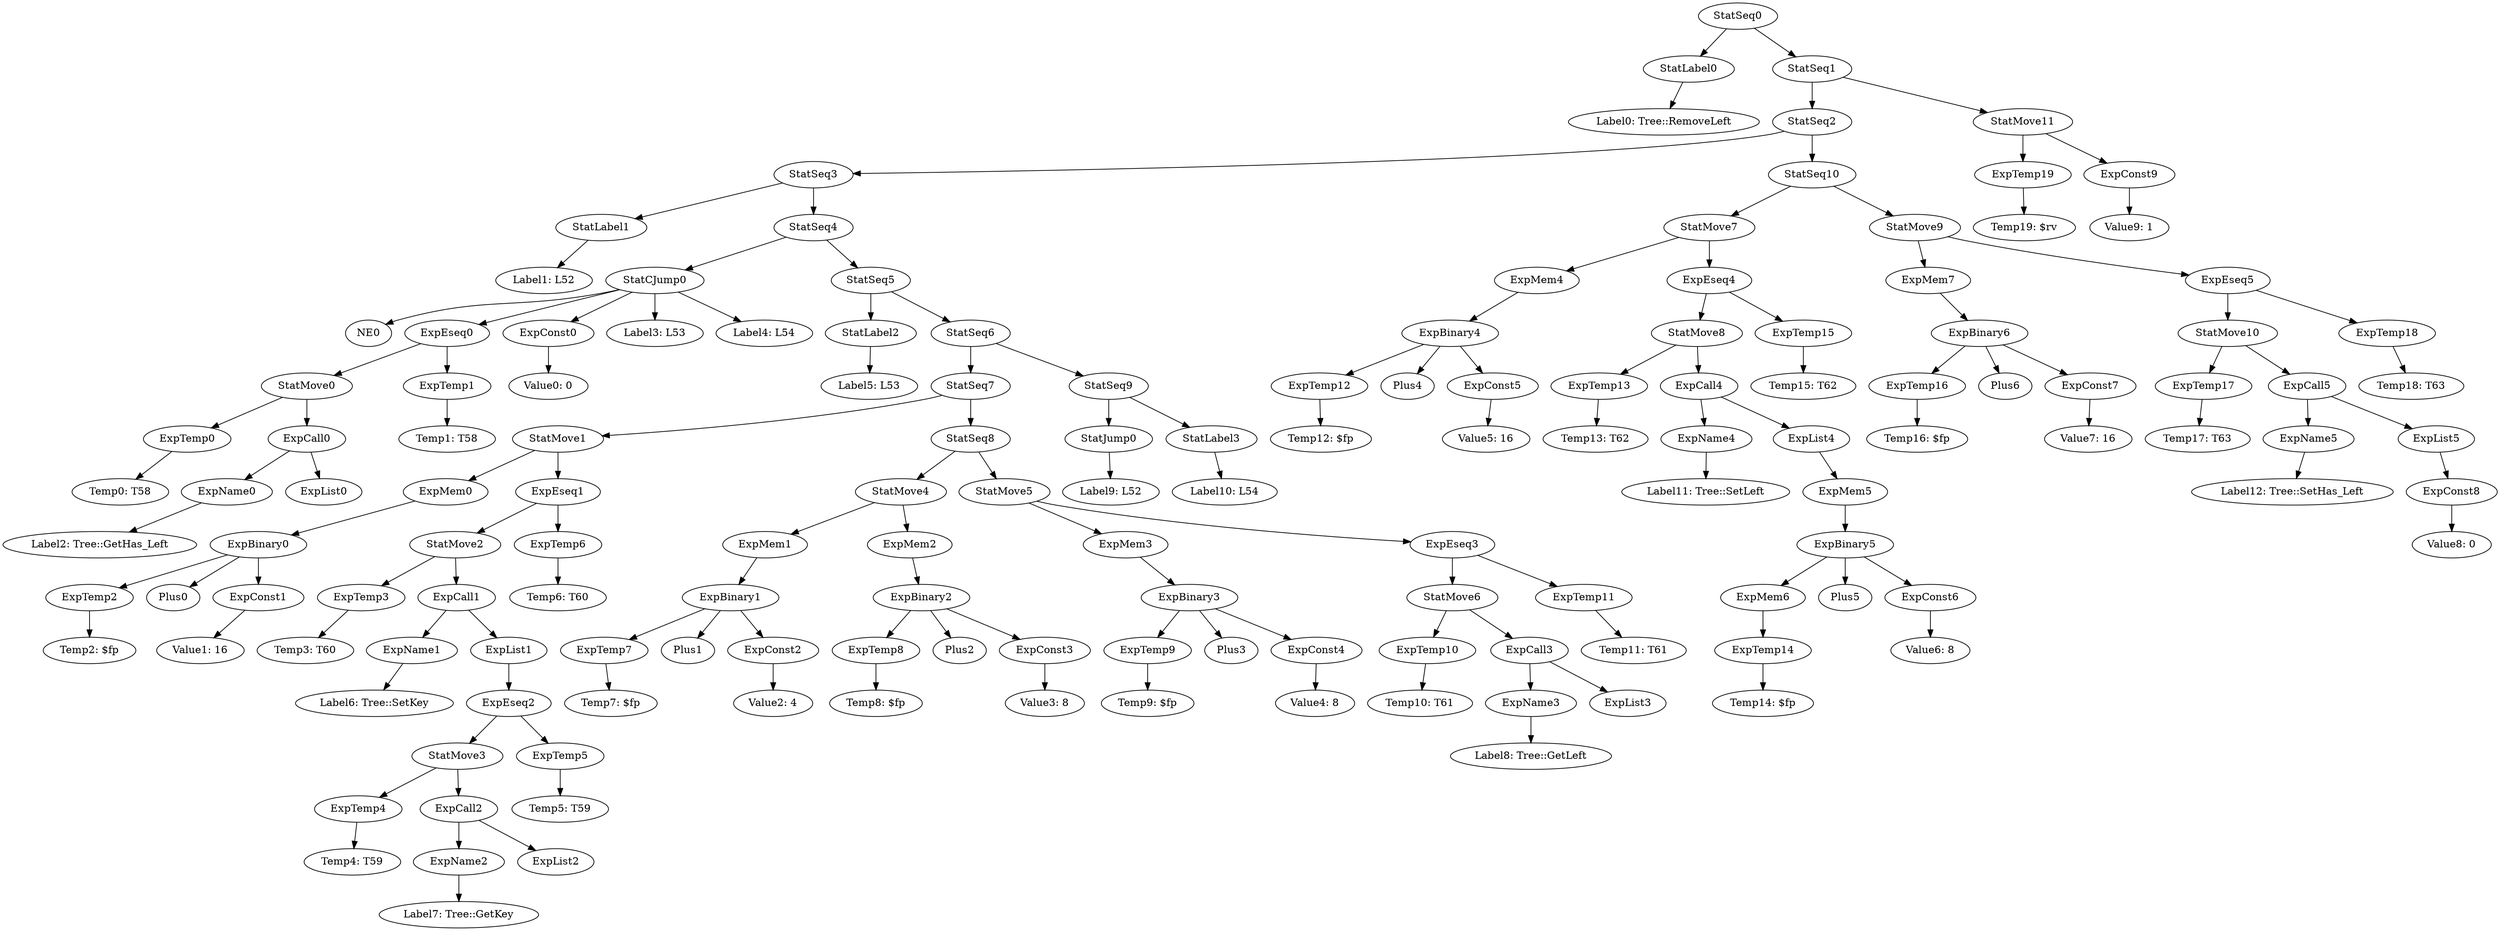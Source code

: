 digraph {
	ordering = out;
	StatSeq1 -> StatSeq2;
	StatSeq1 -> StatMove11;
	ExpEseq5 -> StatMove10;
	ExpEseq5 -> ExpTemp18;
	StatMove11 -> ExpTemp19;
	StatMove11 -> ExpConst9;
	ExpList5 -> ExpConst8;
	ExpCall5 -> ExpName5;
	ExpCall5 -> ExpList5;
	ExpTemp17 -> "Temp17: T63";
	StatMove9 -> ExpMem7;
	StatMove9 -> ExpEseq5;
	ExpConst7 -> "Value7: 16";
	ExpBinary6 -> ExpTemp16;
	ExpBinary6 -> Plus6;
	ExpBinary6 -> ExpConst7;
	ExpTemp16 -> "Temp16: $fp";
	ExpConst9 -> "Value9: 1";
	ExpBinary5 -> ExpMem6;
	ExpBinary5 -> Plus5;
	ExpBinary5 -> ExpConst6;
	ExpMem6 -> ExpTemp14;
	ExpTemp14 -> "Temp14: $fp";
	ExpTemp13 -> "Temp13: T62";
	StatMove7 -> ExpMem4;
	StatMove7 -> ExpEseq4;
	ExpName4 -> "Label11: Tree::SetLeft";
	ExpMem4 -> ExpBinary4;
	StatSeq2 -> StatSeq3;
	StatSeq2 -> StatSeq10;
	StatSeq6 -> StatSeq7;
	StatSeq6 -> StatSeq9;
	ExpTemp10 -> "Temp10: T61";
	ExpConst5 -> "Value5: 16";
	StatMove5 -> ExpMem3;
	StatMove5 -> ExpEseq3;
	ExpMem3 -> ExpBinary3;
	ExpConst8 -> "Value8: 0";
	StatLabel3 -> "Label10: L54";
	ExpConst4 -> "Value4: 8";
	ExpMem0 -> ExpBinary0;
	StatMove4 -> ExpMem1;
	StatMove4 -> ExpMem2;
	ExpList4 -> ExpMem5;
	ExpBinary0 -> ExpTemp2;
	ExpBinary0 -> Plus0;
	ExpBinary0 -> ExpConst1;
	ExpTemp19 -> "Temp19: $rv";
	StatMove2 -> ExpTemp3;
	StatMove2 -> ExpCall1;
	ExpTemp2 -> "Temp2: $fp";
	StatSeq5 -> StatLabel2;
	StatSeq5 -> StatSeq6;
	StatMove1 -> ExpMem0;
	StatMove1 -> ExpEseq1;
	StatCJump0 -> NE0;
	StatCJump0 -> ExpEseq0;
	StatCJump0 -> ExpConst0;
	StatCJump0 -> "Label3: L53";
	StatCJump0 -> "Label4: L54";
	ExpTemp18 -> "Temp18: T63";
	ExpTemp8 -> "Temp8: $fp";
	ExpCall4 -> ExpName4;
	ExpCall4 -> ExpList4;
	StatLabel2 -> "Label5: L53";
	ExpBinary4 -> ExpTemp12;
	ExpBinary4 -> Plus4;
	ExpBinary4 -> ExpConst5;
	ExpConst0 -> "Value0: 0";
	ExpTemp1 -> "Temp1: T58";
	ExpTemp11 -> "Temp11: T61";
	StatSeq0 -> StatLabel0;
	StatSeq0 -> StatSeq1;
	ExpTemp5 -> "Temp5: T59";
	ExpConst1 -> "Value1: 16";
	StatLabel1 -> "Label1: L52";
	StatSeq4 -> StatCJump0;
	StatSeq4 -> StatSeq5;
	StatSeq9 -> StatJump0;
	StatSeq9 -> StatLabel3;
	ExpCall0 -> ExpName0;
	ExpCall0 -> ExpList0;
	ExpTemp12 -> "Temp12: $fp";
	ExpMem2 -> ExpBinary2;
	ExpEseq0 -> StatMove0;
	ExpEseq0 -> ExpTemp1;
	ExpTemp3 -> "Temp3: T60";
	StatSeq8 -> StatMove4;
	StatSeq8 -> StatMove5;
	ExpName2 -> "Label7: Tree::GetKey";
	StatSeq7 -> StatMove1;
	StatSeq7 -> StatSeq8;
	ExpMem7 -> ExpBinary6;
	StatSeq3 -> StatLabel1;
	StatSeq3 -> StatSeq4;
	StatMove8 -> ExpTemp13;
	StatMove8 -> ExpCall4;
	StatMove0 -> ExpTemp0;
	StatMove0 -> ExpCall0;
	ExpName5 -> "Label12: Tree::SetHas_Left";
	ExpName0 -> "Label2: Tree::GetHas_Left";
	StatSeq10 -> StatMove7;
	StatSeq10 -> StatMove9;
	ExpTemp15 -> "Temp15: T62";
	ExpEseq1 -> StatMove2;
	ExpEseq1 -> ExpTemp6;
	ExpName1 -> "Label6: Tree::SetKey";
	StatJump0 -> "Label9: L52";
	ExpCall1 -> ExpName1;
	ExpCall1 -> ExpList1;
	ExpTemp4 -> "Temp4: T59";
	ExpEseq3 -> StatMove6;
	ExpEseq3 -> ExpTemp11;
	ExpTemp0 -> "Temp0: T58";
	ExpTemp7 -> "Temp7: $fp";
	StatMove3 -> ExpTemp4;
	StatMove3 -> ExpCall2;
	StatMove10 -> ExpTemp17;
	StatMove10 -> ExpCall5;
	ExpEseq4 -> StatMove8;
	ExpEseq4 -> ExpTemp15;
	ExpCall2 -> ExpName2;
	ExpCall2 -> ExpList2;
	ExpName3 -> "Label8: Tree::GetLeft";
	ExpEseq2 -> StatMove3;
	ExpEseq2 -> ExpTemp5;
	StatMove6 -> ExpTemp10;
	StatMove6 -> ExpCall3;
	ExpTemp6 -> "Temp6: T60";
	ExpCall3 -> ExpName3;
	ExpCall3 -> ExpList3;
	ExpList1 -> ExpEseq2;
	ExpBinary1 -> ExpTemp7;
	ExpBinary1 -> Plus1;
	ExpBinary1 -> ExpConst2;
	ExpConst6 -> "Value6: 8";
	ExpMem1 -> ExpBinary1;
	ExpMem5 -> ExpBinary5;
	StatLabel0 -> "Label0: Tree::RemoveLeft";
	ExpBinary2 -> ExpTemp8;
	ExpBinary2 -> Plus2;
	ExpBinary2 -> ExpConst3;
	ExpConst3 -> "Value3: 8";
	ExpTemp9 -> "Temp9: $fp";
	ExpConst2 -> "Value2: 4";
	ExpBinary3 -> ExpTemp9;
	ExpBinary3 -> Plus3;
	ExpBinary3 -> ExpConst4;
}

